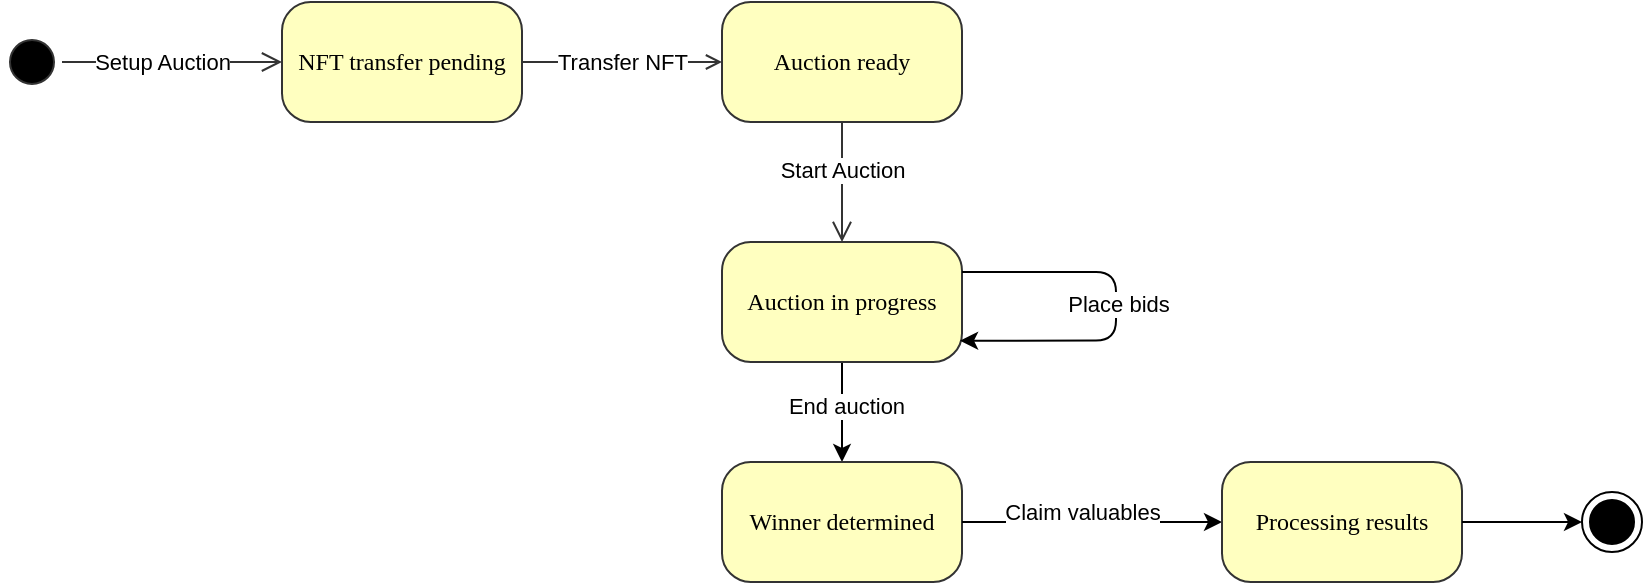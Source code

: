 <mxfile>
    <diagram name="Page-1" id="58cdce13-f638-feb5-8d6f-7d28b1aa9fa0">
        <mxGraphModel dx="960" dy="633" grid="1" gridSize="10" guides="1" tooltips="1" connect="1" arrows="1" fold="1" page="1" pageScale="1" pageWidth="1100" pageHeight="850" background="none" math="0" shadow="0">
            <root>
                <mxCell id="0"/>
                <mxCell id="1" parent="0"/>
                <mxCell id="382b91b5511bd0f7-1" value="" style="ellipse;html=1;shape=startState;fillColor=#000000;strokeColor=#333333;rounded=1;shadow=0;comic=0;labelBackgroundColor=none;fontFamily=Verdana;fontSize=12;fontColor=#000000;align=center;direction=south;" parent="1" vertex="1">
                    <mxGeometry x="100" y="135" width="30" height="30" as="geometry"/>
                </mxCell>
                <mxCell id="GW1q7XcM0TQdHOViL6Cg-6" style="edgeStyle=orthogonalEdgeStyle;rounded=0;orthogonalLoop=1;jettySize=auto;html=1;entryX=0.5;entryY=0;entryDx=0;entryDy=0;" parent="1" source="382b91b5511bd0f7-5" target="382b91b5511bd0f7-10" edge="1">
                    <mxGeometry relative="1" as="geometry"/>
                </mxCell>
                <mxCell id="GW1q7XcM0TQdHOViL6Cg-7" value="End auction" style="edgeLabel;html=1;align=center;verticalAlign=middle;resizable=0;points=[];" parent="GW1q7XcM0TQdHOViL6Cg-6" vertex="1" connectable="0">
                    <mxGeometry x="-0.137" y="2" relative="1" as="geometry">
                        <mxPoint as="offset"/>
                    </mxGeometry>
                </mxCell>
                <mxCell id="382b91b5511bd0f7-5" value="Auction in progress" style="rounded=1;whiteSpace=wrap;html=1;arcSize=24;fillColor=#ffffc0;strokeColor=#333333;shadow=0;comic=0;labelBackgroundColor=none;fontFamily=Verdana;fontSize=12;fontColor=#000000;align=center;" parent="1" vertex="1">
                    <mxGeometry x="460" y="240" width="120" height="60" as="geometry"/>
                </mxCell>
                <mxCell id="382b91b5511bd0f7-6" value="NFT transfer pending" style="rounded=1;whiteSpace=wrap;html=1;arcSize=24;fillColor=#ffffc0;strokeColor=#333333;shadow=0;comic=0;labelBackgroundColor=none;fontFamily=Verdana;fontSize=12;fontColor=#000000;align=center;" parent="1" vertex="1">
                    <mxGeometry x="240" y="120" width="120" height="60" as="geometry"/>
                </mxCell>
                <mxCell id="382b91b5511bd0f7-7" value="Auction ready" style="rounded=1;whiteSpace=wrap;html=1;arcSize=24;fillColor=#ffffc0;strokeColor=#333333;shadow=0;comic=0;labelBackgroundColor=none;fontFamily=Verdana;fontSize=12;fontColor=#000000;align=center;" parent="1" vertex="1">
                    <mxGeometry x="460" y="120" width="120" height="60" as="geometry"/>
                </mxCell>
                <mxCell id="382b91b5511bd0f7-10" value="Winner determined" style="rounded=1;whiteSpace=wrap;html=1;arcSize=24;fillColor=#ffffc0;strokeColor=#333333;shadow=0;comic=0;labelBackgroundColor=none;fontFamily=Verdana;fontSize=12;fontColor=#000000;align=center;" parent="1" vertex="1">
                    <mxGeometry x="460" y="350" width="120" height="60" as="geometry"/>
                </mxCell>
                <mxCell id="2a3bc250acf0617d-9" style="edgeStyle=orthogonalEdgeStyle;html=1;labelBackgroundColor=none;endArrow=open;endSize=8;strokeColor=#333333;fontFamily=Verdana;fontSize=12;align=left;" parent="1" source="382b91b5511bd0f7-1" target="382b91b5511bd0f7-6" edge="1">
                    <mxGeometry relative="1" as="geometry"/>
                </mxCell>
                <mxCell id="GW1q7XcM0TQdHOViL6Cg-1" value="Setup Auction" style="edgeLabel;html=1;align=center;verticalAlign=middle;resizable=0;points=[];" parent="2a3bc250acf0617d-9" vertex="1" connectable="0">
                    <mxGeometry x="-0.292" y="1" relative="1" as="geometry">
                        <mxPoint x="11" y="1" as="offset"/>
                    </mxGeometry>
                </mxCell>
                <mxCell id="2a3bc250acf0617d-10" style="html=1;labelBackgroundColor=none;endArrow=open;strokeColor=#333333;fontFamily=Verdana;fontSize=12;align=left;entryX=0;entryY=0.5;exitX=1;exitY=0.5;exitDx=0;exitDy=0;rounded=0;" parent="1" source="382b91b5511bd0f7-6" target="382b91b5511bd0f7-7" edge="1">
                    <mxGeometry relative="1" as="geometry"/>
                </mxCell>
                <mxCell id="GW1q7XcM0TQdHOViL6Cg-2" value="Transfer NFT" style="edgeLabel;html=1;align=center;verticalAlign=middle;resizable=0;points=[];" parent="2a3bc250acf0617d-10" vertex="1" connectable="0">
                    <mxGeometry x="-0.079" y="4" relative="1" as="geometry">
                        <mxPoint x="4" y="4" as="offset"/>
                    </mxGeometry>
                </mxCell>
                <mxCell id="2a3bc250acf0617d-11" style="html=1;labelBackgroundColor=none;endArrow=open;endSize=8;strokeColor=#333333;fontFamily=Verdana;fontSize=12;align=left;exitX=0.5;exitY=1;entryX=0.5;entryY=0;entryDx=0;entryDy=0;" parent="1" source="382b91b5511bd0f7-7" target="382b91b5511bd0f7-5" edge="1">
                    <mxGeometry relative="1" as="geometry">
                        <mxPoint x="520" y="300" as="sourcePoint"/>
                        <mxPoint x="340" y="320" as="targetPoint"/>
                    </mxGeometry>
                </mxCell>
                <mxCell id="GW1q7XcM0TQdHOViL6Cg-3" value="Start Auction" style="edgeLabel;html=1;align=center;verticalAlign=middle;resizable=0;points=[];" parent="2a3bc250acf0617d-11" vertex="1" connectable="0">
                    <mxGeometry x="-0.203" relative="1" as="geometry">
                        <mxPoint as="offset"/>
                    </mxGeometry>
                </mxCell>
                <mxCell id="GW1q7XcM0TQdHOViL6Cg-4" style="edgeStyle=orthogonalEdgeStyle;rounded=1;orthogonalLoop=1;jettySize=auto;html=1;curved=0;exitX=1;exitY=0.25;exitDx=0;exitDy=0;entryX=0.992;entryY=0.822;entryDx=0;entryDy=0;entryPerimeter=0;" parent="1" source="382b91b5511bd0f7-5" target="382b91b5511bd0f7-5" edge="1">
                    <mxGeometry relative="1" as="geometry">
                        <mxPoint x="585.32" y="254.4" as="sourcePoint"/>
                        <mxPoint x="590" y="280" as="targetPoint"/>
                        <Array as="points">
                            <mxPoint x="657" y="255"/>
                            <mxPoint x="657" y="289"/>
                        </Array>
                    </mxGeometry>
                </mxCell>
                <mxCell id="GW1q7XcM0TQdHOViL6Cg-5" value="Place bids" style="edgeLabel;html=1;align=center;verticalAlign=middle;resizable=0;points=[];" parent="GW1q7XcM0TQdHOViL6Cg-4" vertex="1" connectable="0">
                    <mxGeometry x="0.027" y="1" relative="1" as="geometry">
                        <mxPoint y="-4" as="offset"/>
                    </mxGeometry>
                </mxCell>
                <mxCell id="GW1q7XcM0TQdHOViL6Cg-10" style="rounded=1;orthogonalLoop=1;jettySize=auto;html=1;exitX=1;exitY=0.5;exitDx=0;exitDy=0;entryX=0;entryY=0.5;entryDx=0;entryDy=0;" parent="1" source="382b91b5511bd0f7-10" edge="1" target="2">
                    <mxGeometry relative="1" as="geometry">
                        <mxPoint x="581" y="363" as="sourcePoint"/>
                        <mxPoint x="580" y="397" as="targetPoint"/>
                    </mxGeometry>
                </mxCell>
                <mxCell id="GW1q7XcM0TQdHOViL6Cg-11" value="Claim valuables" style="edgeLabel;html=1;align=center;verticalAlign=middle;resizable=0;points=[];" parent="GW1q7XcM0TQdHOViL6Cg-10" vertex="1" connectable="0">
                    <mxGeometry x="0.027" y="1" relative="1" as="geometry">
                        <mxPoint x="-7" y="-4" as="offset"/>
                    </mxGeometry>
                </mxCell>
                <mxCell id="2" value="Processing results" style="rounded=1;whiteSpace=wrap;html=1;arcSize=24;fillColor=#ffffc0;strokeColor=#333333;shadow=0;comic=0;labelBackgroundColor=none;fontFamily=Verdana;fontSize=12;fontColor=#000000;align=center;" vertex="1" parent="1">
                    <mxGeometry x="710" y="350" width="120" height="60" as="geometry"/>
                </mxCell>
                <mxCell id="5" value="" style="ellipse;html=1;shape=endState;fillColor=strokeColor;" vertex="1" parent="1">
                    <mxGeometry x="890" y="365" width="30" height="30" as="geometry"/>
                </mxCell>
                <mxCell id="6" style="edgeStyle=none;html=1;entryX=0;entryY=0.5;entryDx=0;entryDy=0;" edge="1" parent="1" source="2" target="5">
                    <mxGeometry relative="1" as="geometry">
                        <mxPoint x="860" y="381" as="targetPoint"/>
                    </mxGeometry>
                </mxCell>
            </root>
        </mxGraphModel>
    </diagram>
</mxfile>